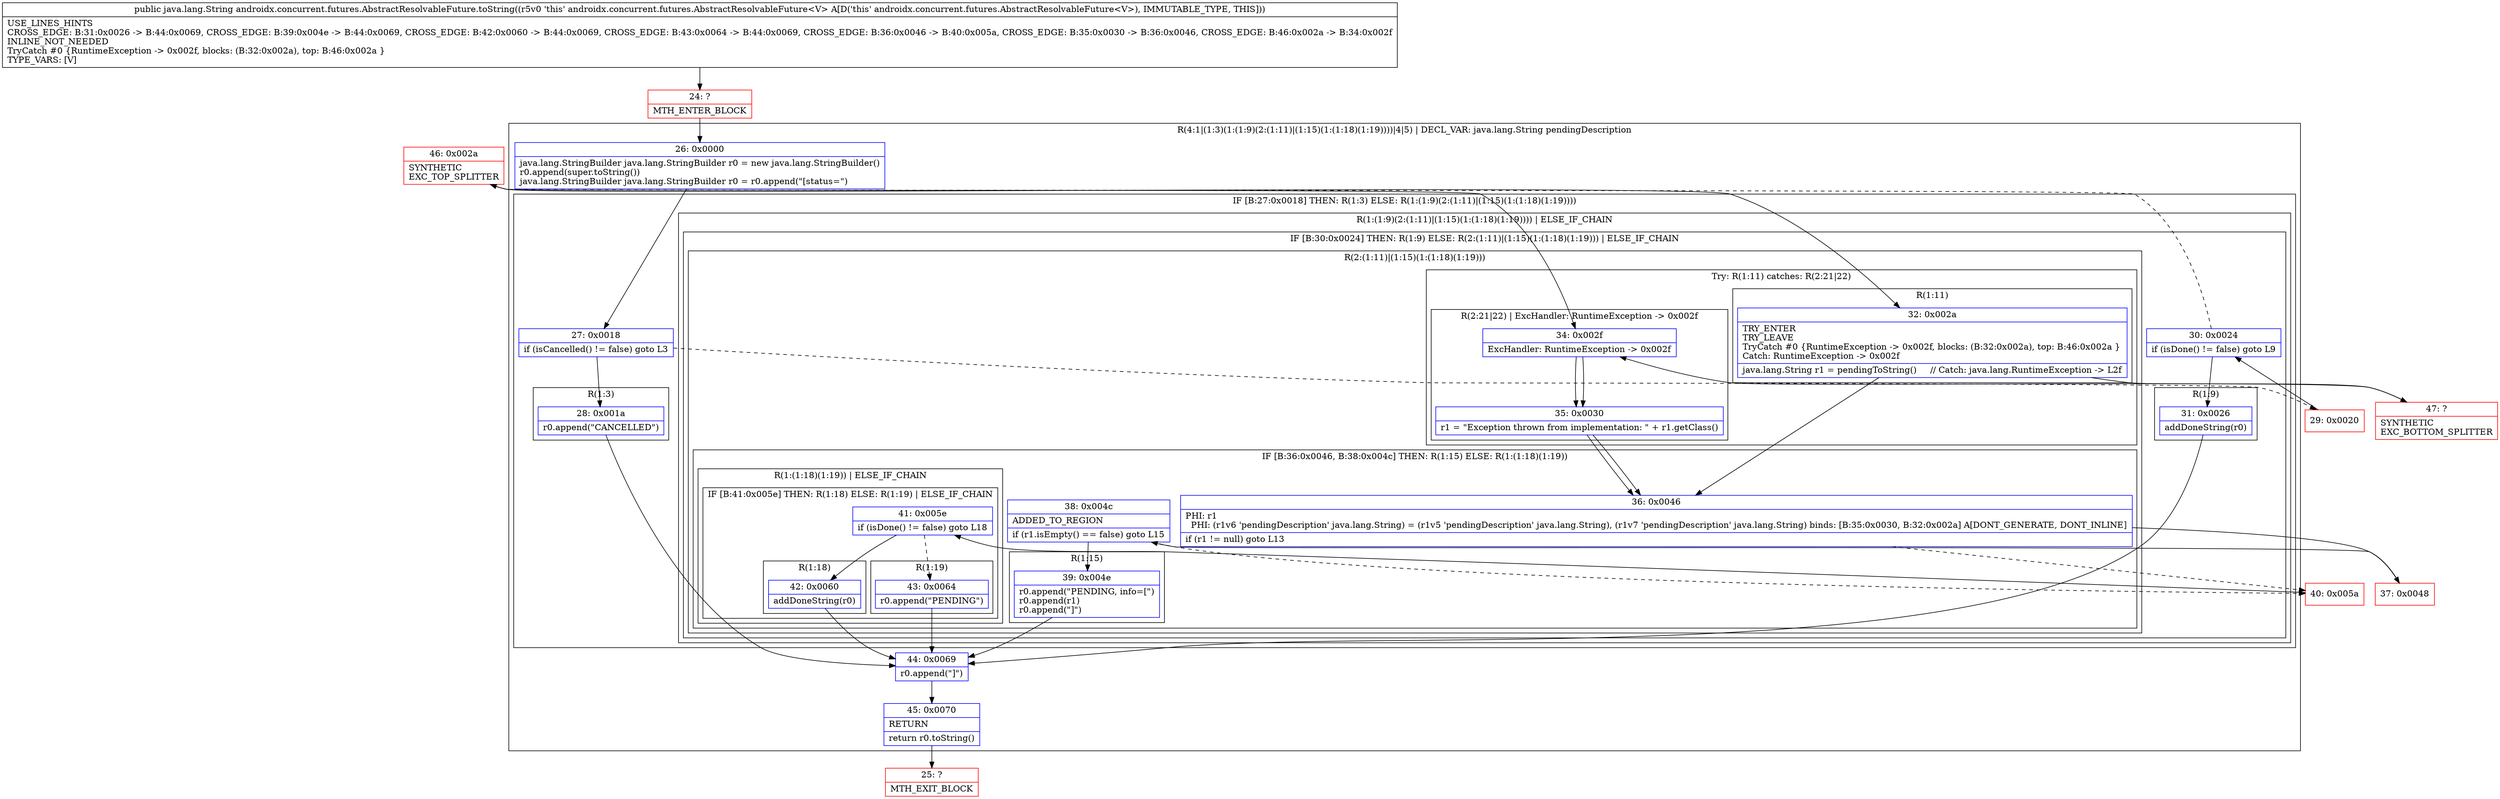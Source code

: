 digraph "CFG forandroidx.concurrent.futures.AbstractResolvableFuture.toString()Ljava\/lang\/String;" {
subgraph cluster_Region_1973775325 {
label = "R(4:1|(1:3)(1:(1:9)(2:(1:11)|(1:15)(1:(1:18)(1:19))))|4|5) | DECL_VAR: java.lang.String pendingDescription\l";
node [shape=record,color=blue];
Node_26 [shape=record,label="{26\:\ 0x0000|java.lang.StringBuilder java.lang.StringBuilder r0 = new java.lang.StringBuilder()\lr0.append(super.toString())\ljava.lang.StringBuilder java.lang.StringBuilder r0 = r0.append(\"[status=\")\l}"];
subgraph cluster_IfRegion_860909089 {
label = "IF [B:27:0x0018] THEN: R(1:3) ELSE: R(1:(1:9)(2:(1:11)|(1:15)(1:(1:18)(1:19))))";
node [shape=record,color=blue];
Node_27 [shape=record,label="{27\:\ 0x0018|if (isCancelled() != false) goto L3\l}"];
subgraph cluster_Region_580581727 {
label = "R(1:3)";
node [shape=record,color=blue];
Node_28 [shape=record,label="{28\:\ 0x001a|r0.append(\"CANCELLED\")\l}"];
}
subgraph cluster_Region_98817915 {
label = "R(1:(1:9)(2:(1:11)|(1:15)(1:(1:18)(1:19)))) | ELSE_IF_CHAIN\l";
node [shape=record,color=blue];
subgraph cluster_IfRegion_1900216139 {
label = "IF [B:30:0x0024] THEN: R(1:9) ELSE: R(2:(1:11)|(1:15)(1:(1:18)(1:19))) | ELSE_IF_CHAIN\l";
node [shape=record,color=blue];
Node_30 [shape=record,label="{30\:\ 0x0024|if (isDone() != false) goto L9\l}"];
subgraph cluster_Region_293023952 {
label = "R(1:9)";
node [shape=record,color=blue];
Node_31 [shape=record,label="{31\:\ 0x0026|addDoneString(r0)\l}"];
}
subgraph cluster_Region_1665530109 {
label = "R(2:(1:11)|(1:15)(1:(1:18)(1:19)))";
node [shape=record,color=blue];
subgraph cluster_TryCatchRegion_1406444498 {
label = "Try: R(1:11) catches: R(2:21|22)";
node [shape=record,color=blue];
subgraph cluster_Region_434172865 {
label = "R(1:11)";
node [shape=record,color=blue];
Node_32 [shape=record,label="{32\:\ 0x002a|TRY_ENTER\lTRY_LEAVE\lTryCatch #0 \{RuntimeException \-\> 0x002f, blocks: (B:32:0x002a), top: B:46:0x002a \}\lCatch: RuntimeException \-\> 0x002f\l|java.lang.String r1 = pendingToString()     \/\/ Catch: java.lang.RuntimeException \-\> L2f\l}"];
}
subgraph cluster_Region_1451893432 {
label = "R(2:21|22) | ExcHandler: RuntimeException \-\> 0x002f\l";
node [shape=record,color=blue];
Node_34 [shape=record,label="{34\:\ 0x002f|ExcHandler: RuntimeException \-\> 0x002f\l}"];
Node_35 [shape=record,label="{35\:\ 0x0030|r1 = \"Exception thrown from implementation: \" + r1.getClass()\l}"];
}
}
subgraph cluster_IfRegion_1209532124 {
label = "IF [B:36:0x0046, B:38:0x004c] THEN: R(1:15) ELSE: R(1:(1:18)(1:19))";
node [shape=record,color=blue];
Node_36 [shape=record,label="{36\:\ 0x0046|PHI: r1 \l  PHI: (r1v6 'pendingDescription' java.lang.String) = (r1v5 'pendingDescription' java.lang.String), (r1v7 'pendingDescription' java.lang.String) binds: [B:35:0x0030, B:32:0x002a] A[DONT_GENERATE, DONT_INLINE]\l|if (r1 != null) goto L13\l}"];
Node_38 [shape=record,label="{38\:\ 0x004c|ADDED_TO_REGION\l|if (r1.isEmpty() == false) goto L15\l}"];
subgraph cluster_Region_1431527110 {
label = "R(1:15)";
node [shape=record,color=blue];
Node_39 [shape=record,label="{39\:\ 0x004e|r0.append(\"PENDING, info=[\")\lr0.append(r1)\lr0.append(\"]\")\l}"];
}
subgraph cluster_Region_784988210 {
label = "R(1:(1:18)(1:19)) | ELSE_IF_CHAIN\l";
node [shape=record,color=blue];
subgraph cluster_IfRegion_1653047046 {
label = "IF [B:41:0x005e] THEN: R(1:18) ELSE: R(1:19) | ELSE_IF_CHAIN\l";
node [shape=record,color=blue];
Node_41 [shape=record,label="{41\:\ 0x005e|if (isDone() != false) goto L18\l}"];
subgraph cluster_Region_200682546 {
label = "R(1:18)";
node [shape=record,color=blue];
Node_42 [shape=record,label="{42\:\ 0x0060|addDoneString(r0)\l}"];
}
subgraph cluster_Region_2119400466 {
label = "R(1:19)";
node [shape=record,color=blue];
Node_43 [shape=record,label="{43\:\ 0x0064|r0.append(\"PENDING\")\l}"];
}
}
}
}
}
}
}
}
Node_44 [shape=record,label="{44\:\ 0x0069|r0.append(\"]\")\l}"];
Node_45 [shape=record,label="{45\:\ 0x0070|RETURN\l|return r0.toString()\l}"];
}
subgraph cluster_Region_1451893432 {
label = "R(2:21|22) | ExcHandler: RuntimeException \-\> 0x002f\l";
node [shape=record,color=blue];
Node_34 [shape=record,label="{34\:\ 0x002f|ExcHandler: RuntimeException \-\> 0x002f\l}"];
Node_35 [shape=record,label="{35\:\ 0x0030|r1 = \"Exception thrown from implementation: \" + r1.getClass()\l}"];
}
Node_24 [shape=record,color=red,label="{24\:\ ?|MTH_ENTER_BLOCK\l}"];
Node_25 [shape=record,color=red,label="{25\:\ ?|MTH_EXIT_BLOCK\l}"];
Node_29 [shape=record,color=red,label="{29\:\ 0x0020}"];
Node_46 [shape=record,color=red,label="{46\:\ 0x002a|SYNTHETIC\lEXC_TOP_SPLITTER\l}"];
Node_37 [shape=record,color=red,label="{37\:\ 0x0048}"];
Node_40 [shape=record,color=red,label="{40\:\ 0x005a}"];
Node_47 [shape=record,color=red,label="{47\:\ ?|SYNTHETIC\lEXC_BOTTOM_SPLITTER\l}"];
MethodNode[shape=record,label="{public java.lang.String androidx.concurrent.futures.AbstractResolvableFuture.toString((r5v0 'this' androidx.concurrent.futures.AbstractResolvableFuture\<V\> A[D('this' androidx.concurrent.futures.AbstractResolvableFuture\<V\>), IMMUTABLE_TYPE, THIS]))  | USE_LINES_HINTS\lCROSS_EDGE: B:31:0x0026 \-\> B:44:0x0069, CROSS_EDGE: B:39:0x004e \-\> B:44:0x0069, CROSS_EDGE: B:42:0x0060 \-\> B:44:0x0069, CROSS_EDGE: B:43:0x0064 \-\> B:44:0x0069, CROSS_EDGE: B:36:0x0046 \-\> B:40:0x005a, CROSS_EDGE: B:35:0x0030 \-\> B:36:0x0046, CROSS_EDGE: B:46:0x002a \-\> B:34:0x002f\lINLINE_NOT_NEEDED\lTryCatch #0 \{RuntimeException \-\> 0x002f, blocks: (B:32:0x002a), top: B:46:0x002a \}\lTYPE_VARS: [V]\l}"];
MethodNode -> Node_24;Node_26 -> Node_27;
Node_27 -> Node_28;
Node_27 -> Node_29[style=dashed];
Node_28 -> Node_44;
Node_30 -> Node_31;
Node_30 -> Node_46[style=dashed];
Node_31 -> Node_44;
Node_32 -> Node_36;
Node_32 -> Node_47;
Node_34 -> Node_35;
Node_35 -> Node_36;
Node_36 -> Node_37;
Node_36 -> Node_40[style=dashed];
Node_38 -> Node_39;
Node_38 -> Node_40[style=dashed];
Node_39 -> Node_44;
Node_41 -> Node_42;
Node_41 -> Node_43[style=dashed];
Node_42 -> Node_44;
Node_43 -> Node_44;
Node_44 -> Node_45;
Node_45 -> Node_25;
Node_34 -> Node_35;
Node_35 -> Node_36;
Node_24 -> Node_26;
Node_29 -> Node_30;
Node_46 -> Node_32;
Node_46 -> Node_34;
Node_37 -> Node_38;
Node_40 -> Node_41;
Node_47 -> Node_34;
}

